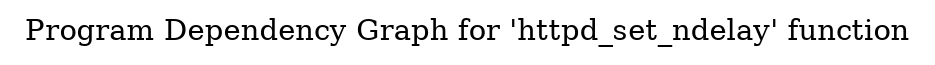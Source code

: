 digraph "Program Dependency Graph for 'httpd_set_ndelay' function" {
	label="Program Dependency Graph for 'httpd_set_ndelay' function";

}
